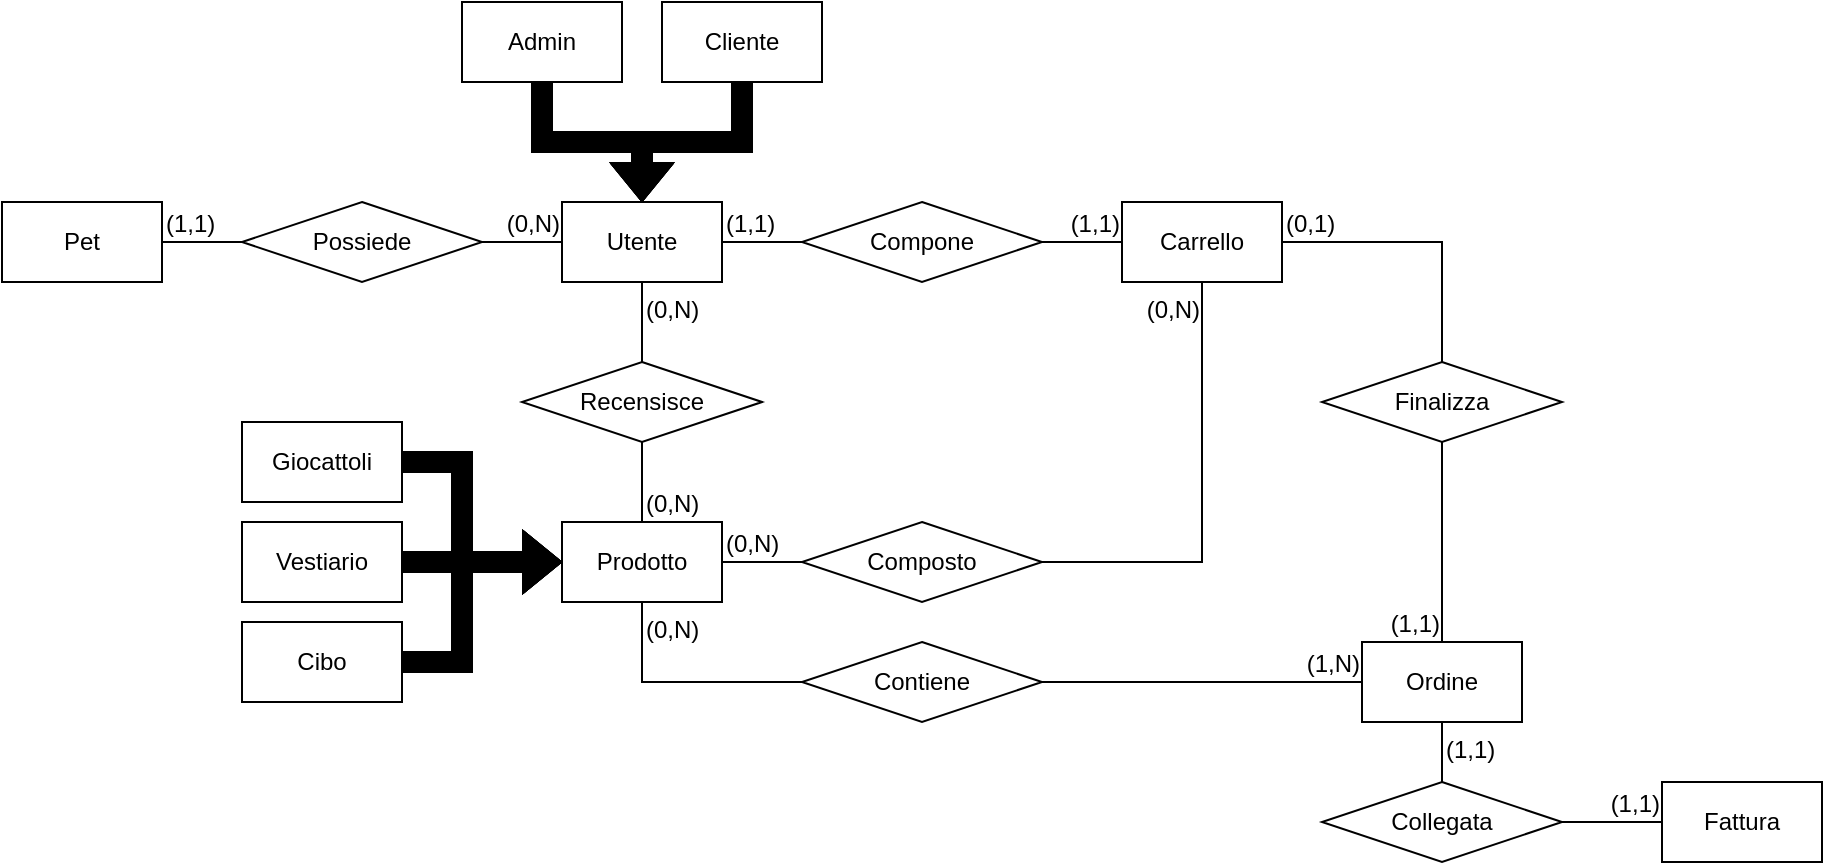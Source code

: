 <mxfile version="24.0.7" type="device">
  <diagram name="Pagina-1" id="nWDw0S2ICuR4OczdVEyi">
    <mxGraphModel dx="1177" dy="186" grid="1" gridSize="10" guides="1" tooltips="1" connect="1" arrows="1" fold="1" page="1" pageScale="1" pageWidth="827" pageHeight="1169" math="0" shadow="0">
      <root>
        <mxCell id="0" />
        <mxCell id="1" parent="0" />
        <mxCell id="LSVWAHJbNo_uzlFZOcrg-1" value="Utente" style="whiteSpace=wrap;html=1;align=center;" vertex="1" parent="1">
          <mxGeometry x="160" y="160" width="80" height="40" as="geometry" />
        </mxCell>
        <mxCell id="LSVWAHJbNo_uzlFZOcrg-3" value="" style="edgeStyle=orthogonalEdgeStyle;rounded=0;orthogonalLoop=1;jettySize=auto;html=1;endArrow=none;endFill=0;" edge="1" parent="1" source="LSVWAHJbNo_uzlFZOcrg-2" target="LSVWAHJbNo_uzlFZOcrg-1">
          <mxGeometry relative="1" as="geometry" />
        </mxCell>
        <mxCell id="LSVWAHJbNo_uzlFZOcrg-5" value="" style="edgeStyle=orthogonalEdgeStyle;rounded=0;orthogonalLoop=1;jettySize=auto;html=1;endArrow=none;endFill=0;" edge="1" parent="1" source="LSVWAHJbNo_uzlFZOcrg-2" target="LSVWAHJbNo_uzlFZOcrg-4">
          <mxGeometry relative="1" as="geometry" />
        </mxCell>
        <mxCell id="LSVWAHJbNo_uzlFZOcrg-2" value="Compone" style="shape=rhombus;perimeter=rhombusPerimeter;whiteSpace=wrap;html=1;align=center;" vertex="1" parent="1">
          <mxGeometry x="280" y="160" width="120" height="40" as="geometry" />
        </mxCell>
        <mxCell id="LSVWAHJbNo_uzlFZOcrg-4" value="Carrello" style="whiteSpace=wrap;html=1;align=center;" vertex="1" parent="1">
          <mxGeometry x="440" y="160" width="80" height="40" as="geometry" />
        </mxCell>
        <mxCell id="LSVWAHJbNo_uzlFZOcrg-10" style="edgeStyle=orthogonalEdgeStyle;rounded=0;orthogonalLoop=1;jettySize=auto;html=1;entryX=0.5;entryY=0;entryDx=0;entryDy=0;shape=flexArrow;fillColor=#000000;strokeColor=default;gradientColor=none;gradientDirection=north;fillStyle=auto;" edge="1" parent="1" source="LSVWAHJbNo_uzlFZOcrg-7" target="LSVWAHJbNo_uzlFZOcrg-1">
          <mxGeometry relative="1" as="geometry" />
        </mxCell>
        <mxCell id="LSVWAHJbNo_uzlFZOcrg-7" value="Admin" style="whiteSpace=wrap;html=1;align=center;" vertex="1" parent="1">
          <mxGeometry x="110" y="60" width="80" height="40" as="geometry" />
        </mxCell>
        <mxCell id="LSVWAHJbNo_uzlFZOcrg-11" style="edgeStyle=orthogonalEdgeStyle;rounded=0;orthogonalLoop=1;jettySize=auto;html=1;entryX=0.5;entryY=0;entryDx=0;entryDy=0;shape=flexArrow;fillColor=#000000;" edge="1" parent="1" source="LSVWAHJbNo_uzlFZOcrg-8" target="LSVWAHJbNo_uzlFZOcrg-1">
          <mxGeometry relative="1" as="geometry" />
        </mxCell>
        <mxCell id="LSVWAHJbNo_uzlFZOcrg-8" value="Cliente" style="whiteSpace=wrap;html=1;align=center;" vertex="1" parent="1">
          <mxGeometry x="210" y="60" width="80" height="40" as="geometry" />
        </mxCell>
        <mxCell id="LSVWAHJbNo_uzlFZOcrg-15" value="" style="edgeStyle=orthogonalEdgeStyle;rounded=0;orthogonalLoop=1;jettySize=auto;html=1;endArrow=none;endFill=0;" edge="1" parent="1" source="LSVWAHJbNo_uzlFZOcrg-12" target="LSVWAHJbNo_uzlFZOcrg-13">
          <mxGeometry relative="1" as="geometry" />
        </mxCell>
        <mxCell id="LSVWAHJbNo_uzlFZOcrg-12" value="Pet" style="whiteSpace=wrap;html=1;align=center;" vertex="1" parent="1">
          <mxGeometry x="-120" y="160" width="80" height="40" as="geometry" />
        </mxCell>
        <mxCell id="LSVWAHJbNo_uzlFZOcrg-14" value="" style="edgeStyle=orthogonalEdgeStyle;rounded=0;orthogonalLoop=1;jettySize=auto;html=1;endArrow=none;endFill=0;" edge="1" parent="1" source="LSVWAHJbNo_uzlFZOcrg-13" target="LSVWAHJbNo_uzlFZOcrg-1">
          <mxGeometry relative="1" as="geometry" />
        </mxCell>
        <mxCell id="LSVWAHJbNo_uzlFZOcrg-13" value="Possiede" style="shape=rhombus;perimeter=rhombusPerimeter;whiteSpace=wrap;html=1;align=center;" vertex="1" parent="1">
          <mxGeometry y="160" width="120" height="40" as="geometry" />
        </mxCell>
        <mxCell id="LSVWAHJbNo_uzlFZOcrg-17" value="" style="edgeStyle=orthogonalEdgeStyle;rounded=0;orthogonalLoop=1;jettySize=auto;html=1;endArrow=none;endFill=0;" edge="1" parent="1" source="LSVWAHJbNo_uzlFZOcrg-16" target="LSVWAHJbNo_uzlFZOcrg-1">
          <mxGeometry relative="1" as="geometry" />
        </mxCell>
        <mxCell id="LSVWAHJbNo_uzlFZOcrg-16" value="Recensisce" style="shape=rhombus;perimeter=rhombusPerimeter;whiteSpace=wrap;html=1;align=center;" vertex="1" parent="1">
          <mxGeometry x="140" y="240" width="120" height="40" as="geometry" />
        </mxCell>
        <mxCell id="LSVWAHJbNo_uzlFZOcrg-21" value="" style="edgeStyle=orthogonalEdgeStyle;rounded=0;orthogonalLoop=1;jettySize=auto;html=1;endArrow=none;endFill=0;" edge="1" parent="1" source="LSVWAHJbNo_uzlFZOcrg-20" target="LSVWAHJbNo_uzlFZOcrg-16">
          <mxGeometry relative="1" as="geometry">
            <Array as="points">
              <mxPoint x="200" y="300" />
              <mxPoint x="200" y="300" />
            </Array>
          </mxGeometry>
        </mxCell>
        <mxCell id="LSVWAHJbNo_uzlFZOcrg-25" style="edgeStyle=orthogonalEdgeStyle;rounded=0;orthogonalLoop=1;jettySize=auto;html=1;exitX=1;exitY=0.5;exitDx=0;exitDy=0;entryX=0;entryY=0.5;entryDx=0;entryDy=0;endArrow=none;endFill=0;" edge="1" parent="1" source="LSVWAHJbNo_uzlFZOcrg-20" target="LSVWAHJbNo_uzlFZOcrg-24">
          <mxGeometry relative="1" as="geometry" />
        </mxCell>
        <mxCell id="LSVWAHJbNo_uzlFZOcrg-74" style="edgeStyle=orthogonalEdgeStyle;rounded=0;orthogonalLoop=1;jettySize=auto;html=1;exitX=0.5;exitY=1;exitDx=0;exitDy=0;entryX=0;entryY=0.5;entryDx=0;entryDy=0;endArrow=none;endFill=0;" edge="1" parent="1" source="LSVWAHJbNo_uzlFZOcrg-20" target="LSVWAHJbNo_uzlFZOcrg-72">
          <mxGeometry relative="1" as="geometry" />
        </mxCell>
        <mxCell id="LSVWAHJbNo_uzlFZOcrg-20" value="Prodotto" style="whiteSpace=wrap;html=1;align=center;" vertex="1" parent="1">
          <mxGeometry x="160" y="320" width="80" height="40" as="geometry" />
        </mxCell>
        <mxCell id="LSVWAHJbNo_uzlFZOcrg-26" value="" style="edgeStyle=orthogonalEdgeStyle;rounded=0;orthogonalLoop=1;jettySize=auto;html=1;endArrow=none;endFill=0;" edge="1" parent="1" source="LSVWAHJbNo_uzlFZOcrg-24" target="LSVWAHJbNo_uzlFZOcrg-4">
          <mxGeometry relative="1" as="geometry" />
        </mxCell>
        <mxCell id="LSVWAHJbNo_uzlFZOcrg-24" value="Composto" style="shape=rhombus;perimeter=rhombusPerimeter;whiteSpace=wrap;html=1;align=center;" vertex="1" parent="1">
          <mxGeometry x="280" y="320" width="120" height="40" as="geometry" />
        </mxCell>
        <mxCell id="LSVWAHJbNo_uzlFZOcrg-49" style="edgeStyle=orthogonalEdgeStyle;rounded=0;orthogonalLoop=1;jettySize=auto;html=1;exitX=1;exitY=0.5;exitDx=0;exitDy=0;entryX=0;entryY=0.5;entryDx=0;entryDy=0;shape=flexArrow;fillColor=#000000;" edge="1" parent="1" source="LSVWAHJbNo_uzlFZOcrg-27" target="LSVWAHJbNo_uzlFZOcrg-20">
          <mxGeometry relative="1" as="geometry">
            <Array as="points">
              <mxPoint x="110" y="390" />
              <mxPoint x="110" y="340" />
            </Array>
          </mxGeometry>
        </mxCell>
        <mxCell id="LSVWAHJbNo_uzlFZOcrg-27" value="Cibo" style="whiteSpace=wrap;html=1;align=center;direction=east;" vertex="1" parent="1">
          <mxGeometry y="370" width="80" height="40" as="geometry" />
        </mxCell>
        <mxCell id="LSVWAHJbNo_uzlFZOcrg-28" value="Vestiario" style="whiteSpace=wrap;html=1;align=center;direction=east;" vertex="1" parent="1">
          <mxGeometry y="320" width="80" height="40" as="geometry" />
        </mxCell>
        <mxCell id="LSVWAHJbNo_uzlFZOcrg-50" style="edgeStyle=orthogonalEdgeStyle;rounded=0;orthogonalLoop=1;jettySize=auto;html=1;exitX=1;exitY=0.5;exitDx=0;exitDy=0;shape=flexArrow;fillColor=#000000;" edge="1" parent="1" source="LSVWAHJbNo_uzlFZOcrg-29">
          <mxGeometry relative="1" as="geometry">
            <mxPoint x="160" y="340" as="targetPoint" />
            <Array as="points">
              <mxPoint x="110" y="290" />
              <mxPoint x="110" y="340" />
            </Array>
          </mxGeometry>
        </mxCell>
        <mxCell id="LSVWAHJbNo_uzlFZOcrg-29" value="Giocattoli" style="whiteSpace=wrap;html=1;align=center;direction=east;" vertex="1" parent="1">
          <mxGeometry y="270" width="80" height="40" as="geometry" />
        </mxCell>
        <mxCell id="LSVWAHJbNo_uzlFZOcrg-34" value="" style="edgeStyle=orthogonalEdgeStyle;rounded=0;orthogonalLoop=1;jettySize=auto;html=1;endArrow=none;endFill=0;entryX=1;entryY=0.5;entryDx=0;entryDy=0;exitX=0.5;exitY=0;exitDx=0;exitDy=0;" edge="1" parent="1" source="LSVWAHJbNo_uzlFZOcrg-33" target="LSVWAHJbNo_uzlFZOcrg-4">
          <mxGeometry relative="1" as="geometry" />
        </mxCell>
        <mxCell id="LSVWAHJbNo_uzlFZOcrg-33" value="Finalizza" style="shape=rhombus;perimeter=rhombusPerimeter;whiteSpace=wrap;html=1;align=center;" vertex="1" parent="1">
          <mxGeometry x="540" y="240" width="120" height="40" as="geometry" />
        </mxCell>
        <mxCell id="LSVWAHJbNo_uzlFZOcrg-36" value="" style="edgeStyle=orthogonalEdgeStyle;rounded=0;orthogonalLoop=1;jettySize=auto;html=1;endArrow=none;endFill=0;exitX=0.5;exitY=0;exitDx=0;exitDy=0;" edge="1" parent="1" source="LSVWAHJbNo_uzlFZOcrg-35" target="LSVWAHJbNo_uzlFZOcrg-33">
          <mxGeometry relative="1" as="geometry">
            <mxPoint x="600" y="370" as="sourcePoint" />
          </mxGeometry>
        </mxCell>
        <mxCell id="LSVWAHJbNo_uzlFZOcrg-73" style="edgeStyle=orthogonalEdgeStyle;rounded=0;orthogonalLoop=1;jettySize=auto;html=1;exitX=0;exitY=0.5;exitDx=0;exitDy=0;entryX=1;entryY=0.5;entryDx=0;entryDy=0;endArrow=none;endFill=0;" edge="1" parent="1" source="LSVWAHJbNo_uzlFZOcrg-35" target="LSVWAHJbNo_uzlFZOcrg-72">
          <mxGeometry relative="1" as="geometry" />
        </mxCell>
        <mxCell id="LSVWAHJbNo_uzlFZOcrg-35" value="Ordine" style="whiteSpace=wrap;html=1;align=center;" vertex="1" parent="1">
          <mxGeometry x="560" y="380" width="80" height="40" as="geometry" />
        </mxCell>
        <mxCell id="LSVWAHJbNo_uzlFZOcrg-48" value="" style="edgeStyle=orthogonalEdgeStyle;rounded=0;orthogonalLoop=1;jettySize=auto;html=1;shape=flexArrow;fillColor=#000000;entryX=0;entryY=0.5;entryDx=0;entryDy=0;exitX=1;exitY=0.5;exitDx=0;exitDy=0;" edge="1" parent="1" source="LSVWAHJbNo_uzlFZOcrg-28" target="LSVWAHJbNo_uzlFZOcrg-20">
          <mxGeometry relative="1" as="geometry">
            <mxPoint x="20" y="340" as="sourcePoint" />
            <mxPoint x="20" y="280" as="targetPoint" />
          </mxGeometry>
        </mxCell>
        <mxCell id="LSVWAHJbNo_uzlFZOcrg-51" value="" style="edgeStyle=orthogonalEdgeStyle;rounded=0;orthogonalLoop=1;jettySize=auto;html=1;endArrow=none;endFill=0;" edge="1" parent="1" source="LSVWAHJbNo_uzlFZOcrg-52" target="LSVWAHJbNo_uzlFZOcrg-53">
          <mxGeometry relative="1" as="geometry" />
        </mxCell>
        <mxCell id="LSVWAHJbNo_uzlFZOcrg-52" value="Fattura" style="whiteSpace=wrap;html=1;align=center;" vertex="1" parent="1">
          <mxGeometry x="710" y="450" width="80" height="40" as="geometry" />
        </mxCell>
        <mxCell id="LSVWAHJbNo_uzlFZOcrg-54" value="" style="edgeStyle=orthogonalEdgeStyle;rounded=0;orthogonalLoop=1;jettySize=auto;html=1;endArrow=none;endFill=0;" edge="1" parent="1" source="LSVWAHJbNo_uzlFZOcrg-53" target="LSVWAHJbNo_uzlFZOcrg-35">
          <mxGeometry relative="1" as="geometry" />
        </mxCell>
        <mxCell id="LSVWAHJbNo_uzlFZOcrg-53" value="Collegata" style="shape=rhombus;perimeter=rhombusPerimeter;whiteSpace=wrap;html=1;align=center;" vertex="1" parent="1">
          <mxGeometry x="540" y="450" width="120" height="40" as="geometry" />
        </mxCell>
        <mxCell id="LSVWAHJbNo_uzlFZOcrg-55" value="(0,N)" style="text;html=1;align=right;verticalAlign=bottom;resizable=0;points=[];autosize=1;strokeColor=none;fillColor=none;" vertex="1" parent="1">
          <mxGeometry x="110" y="150" width="50" height="30" as="geometry" />
        </mxCell>
        <mxCell id="LSVWAHJbNo_uzlFZOcrg-56" value="(1,1)" style="text;html=1;align=left;verticalAlign=bottom;resizable=0;points=[];autosize=1;strokeColor=none;fillColor=none;" vertex="1" parent="1">
          <mxGeometry x="-40" y="150" width="50" height="30" as="geometry" />
        </mxCell>
        <mxCell id="LSVWAHJbNo_uzlFZOcrg-61" value="(1,1)" style="text;html=1;align=left;verticalAlign=bottom;resizable=0;points=[];autosize=1;strokeColor=none;fillColor=none;" vertex="1" parent="1">
          <mxGeometry x="240" y="150" width="50" height="30" as="geometry" />
        </mxCell>
        <mxCell id="LSVWAHJbNo_uzlFZOcrg-62" value="(1,1)" style="text;html=1;align=right;verticalAlign=bottom;resizable=0;points=[];autosize=1;strokeColor=none;fillColor=none;" vertex="1" parent="1">
          <mxGeometry x="390" y="150" width="50" height="30" as="geometry" />
        </mxCell>
        <mxCell id="LSVWAHJbNo_uzlFZOcrg-63" value="(0,N)" style="text;html=1;align=right;verticalAlign=top;resizable=0;points=[];autosize=1;strokeColor=none;fillColor=none;" vertex="1" parent="1">
          <mxGeometry x="430" y="200" width="50" height="30" as="geometry" />
        </mxCell>
        <mxCell id="LSVWAHJbNo_uzlFZOcrg-64" value="(0,N)" style="text;html=1;align=left;verticalAlign=bottom;resizable=0;points=[];autosize=1;strokeColor=none;fillColor=none;" vertex="1" parent="1">
          <mxGeometry x="240" y="310" width="50" height="30" as="geometry" />
        </mxCell>
        <mxCell id="LSVWAHJbNo_uzlFZOcrg-65" value="(0,N)" style="text;html=1;align=left;verticalAlign=top;resizable=0;points=[];autosize=1;strokeColor=none;fillColor=none;" vertex="1" parent="1">
          <mxGeometry x="200" y="200" width="50" height="30" as="geometry" />
        </mxCell>
        <mxCell id="LSVWAHJbNo_uzlFZOcrg-66" value="(0,N)" style="text;html=1;align=left;verticalAlign=bottom;resizable=0;points=[];autosize=1;strokeColor=none;fillColor=none;" vertex="1" parent="1">
          <mxGeometry x="200" y="290" width="50" height="30" as="geometry" />
        </mxCell>
        <mxCell id="LSVWAHJbNo_uzlFZOcrg-67" value="(0,1)" style="text;html=1;align=left;verticalAlign=bottom;resizable=0;points=[];autosize=1;strokeColor=none;fillColor=none;" vertex="1" parent="1">
          <mxGeometry x="520" y="150" width="50" height="30" as="geometry" />
        </mxCell>
        <mxCell id="LSVWAHJbNo_uzlFZOcrg-68" value="(1,1)" style="text;html=1;align=right;verticalAlign=bottom;resizable=0;points=[];autosize=1;strokeColor=none;fillColor=none;" vertex="1" parent="1">
          <mxGeometry x="550" y="350" width="50" height="30" as="geometry" />
        </mxCell>
        <mxCell id="LSVWAHJbNo_uzlFZOcrg-69" value="(1,1)" style="text;html=1;align=left;verticalAlign=top;resizable=0;points=[];autosize=1;strokeColor=none;fillColor=none;" vertex="1" parent="1">
          <mxGeometry x="600" y="420" width="50" height="30" as="geometry" />
        </mxCell>
        <mxCell id="LSVWAHJbNo_uzlFZOcrg-70" value="(1,1)" style="text;html=1;align=right;verticalAlign=bottom;resizable=0;points=[];autosize=1;strokeColor=none;fillColor=none;" vertex="1" parent="1">
          <mxGeometry x="660" y="440" width="50" height="30" as="geometry" />
        </mxCell>
        <mxCell id="LSVWAHJbNo_uzlFZOcrg-72" value="Contiene" style="shape=rhombus;perimeter=rhombusPerimeter;whiteSpace=wrap;html=1;align=center;" vertex="1" parent="1">
          <mxGeometry x="280" y="380" width="120" height="40" as="geometry" />
        </mxCell>
        <mxCell id="LSVWAHJbNo_uzlFZOcrg-75" value="(1,N)" style="text;html=1;align=right;verticalAlign=bottom;resizable=0;points=[];autosize=1;strokeColor=none;fillColor=none;" vertex="1" parent="1">
          <mxGeometry x="510" y="370" width="50" height="30" as="geometry" />
        </mxCell>
        <mxCell id="LSVWAHJbNo_uzlFZOcrg-76" value="(0,N)" style="text;html=1;align=left;verticalAlign=top;resizable=0;points=[];autosize=1;strokeColor=none;fillColor=none;" vertex="1" parent="1">
          <mxGeometry x="200" y="360" width="50" height="30" as="geometry" />
        </mxCell>
      </root>
    </mxGraphModel>
  </diagram>
</mxfile>
